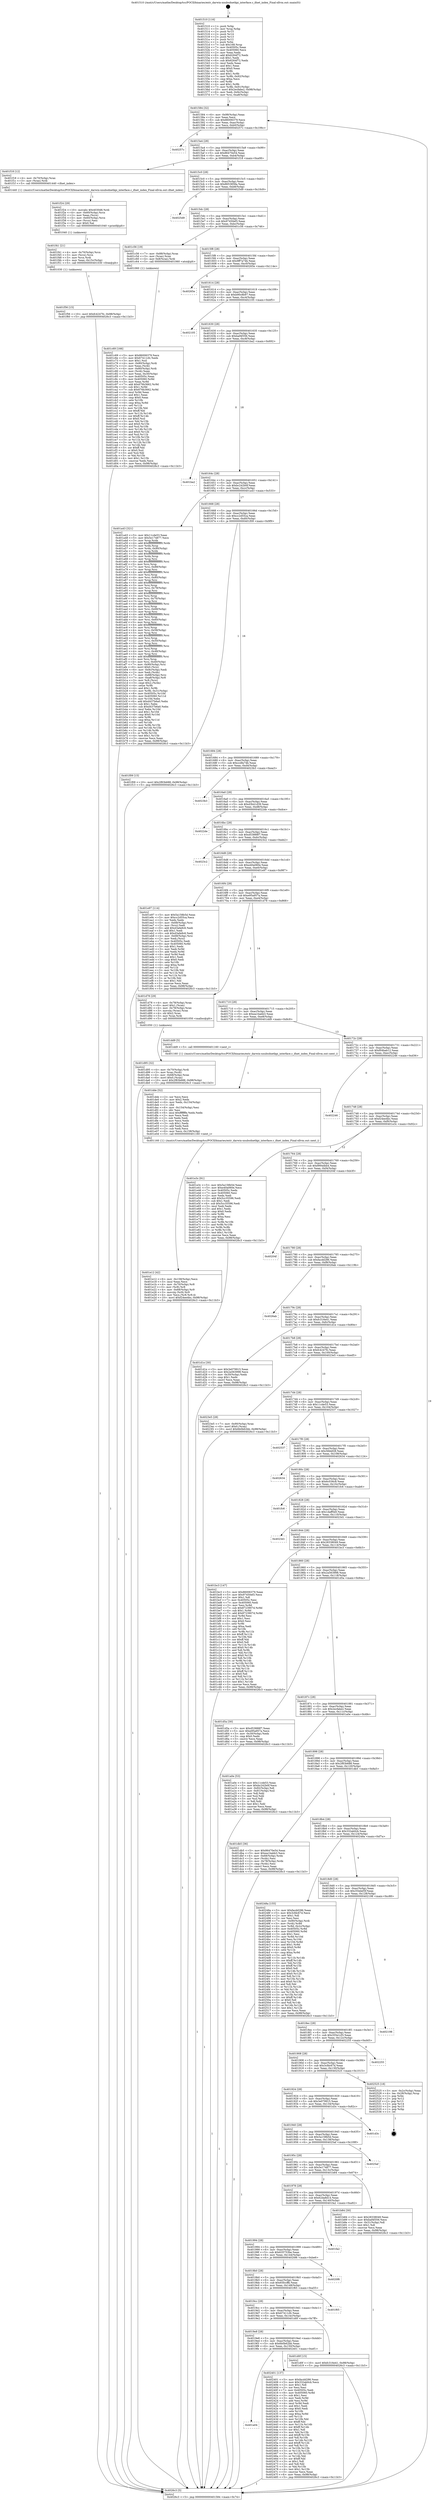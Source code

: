 digraph "0x401510" {
  label = "0x401510 (/mnt/c/Users/mathe/Desktop/tcc/POCII/binaries/extr_darwin-xnubsdnetkpi_interface.c_ifnet_index_Final-ollvm.out::main(0))"
  labelloc = "t"
  node[shape=record]

  Entry [label="",width=0.3,height=0.3,shape=circle,fillcolor=black,style=filled]
  "0x401584" [label="{
     0x401584 [32]\l
     | [instrs]\l
     &nbsp;&nbsp;0x401584 \<+6\>: mov -0x98(%rbp),%eax\l
     &nbsp;&nbsp;0x40158a \<+2\>: mov %eax,%ecx\l
     &nbsp;&nbsp;0x40158c \<+6\>: sub $0x86006379,%ecx\l
     &nbsp;&nbsp;0x401592 \<+6\>: mov %eax,-0xac(%rbp)\l
     &nbsp;&nbsp;0x401598 \<+6\>: mov %ecx,-0xb0(%rbp)\l
     &nbsp;&nbsp;0x40159e \<+6\>: je 000000000040257c \<main+0x106c\>\l
  }"]
  "0x40257c" [label="{
     0x40257c\l
  }", style=dashed]
  "0x4015a4" [label="{
     0x4015a4 [28]\l
     | [instrs]\l
     &nbsp;&nbsp;0x4015a4 \<+5\>: jmp 00000000004015a9 \<main+0x99\>\l
     &nbsp;&nbsp;0x4015a9 \<+6\>: mov -0xac(%rbp),%eax\l
     &nbsp;&nbsp;0x4015af \<+5\>: sub $0x86470e54,%eax\l
     &nbsp;&nbsp;0x4015b4 \<+6\>: mov %eax,-0xb4(%rbp)\l
     &nbsp;&nbsp;0x4015ba \<+6\>: je 0000000000401f18 \<main+0xa08\>\l
  }"]
  Exit [label="",width=0.3,height=0.3,shape=circle,fillcolor=black,style=filled,peripheries=2]
  "0x401f18" [label="{
     0x401f18 [12]\l
     | [instrs]\l
     &nbsp;&nbsp;0x401f18 \<+4\>: mov -0x70(%rbp),%rax\l
     &nbsp;&nbsp;0x401f1c \<+3\>: mov (%rax),%rdi\l
     &nbsp;&nbsp;0x401f1f \<+5\>: call 0000000000401440 \<ifnet_index\>\l
     | [calls]\l
     &nbsp;&nbsp;0x401440 \{1\} (/mnt/c/Users/mathe/Desktop/tcc/POCII/binaries/extr_darwin-xnubsdnetkpi_interface.c_ifnet_index_Final-ollvm.out::ifnet_index)\l
  }"]
  "0x4015c0" [label="{
     0x4015c0 [28]\l
     | [instrs]\l
     &nbsp;&nbsp;0x4015c0 \<+5\>: jmp 00000000004015c5 \<main+0xb5\>\l
     &nbsp;&nbsp;0x4015c5 \<+6\>: mov -0xac(%rbp),%eax\l
     &nbsp;&nbsp;0x4015cb \<+5\>: sub $0x8653858a,%eax\l
     &nbsp;&nbsp;0x4015d0 \<+6\>: mov %eax,-0xb8(%rbp)\l
     &nbsp;&nbsp;0x4015d6 \<+6\>: je 00000000004025d9 \<main+0x10c9\>\l
  }"]
  "0x401a04" [label="{
     0x401a04\l
  }", style=dashed]
  "0x4025d9" [label="{
     0x4025d9\l
  }", style=dashed]
  "0x4015dc" [label="{
     0x4015dc [28]\l
     | [instrs]\l
     &nbsp;&nbsp;0x4015dc \<+5\>: jmp 00000000004015e1 \<main+0xd1\>\l
     &nbsp;&nbsp;0x4015e1 \<+6\>: mov -0xac(%rbp),%eax\l
     &nbsp;&nbsp;0x4015e7 \<+5\>: sub $0x97450ef3,%eax\l
     &nbsp;&nbsp;0x4015ec \<+6\>: mov %eax,-0xbc(%rbp)\l
     &nbsp;&nbsp;0x4015f2 \<+6\>: je 0000000000401c56 \<main+0x746\>\l
  }"]
  "0x402401" [label="{
     0x402401 [137]\l
     | [instrs]\l
     &nbsp;&nbsp;0x402401 \<+5\>: mov $0xfacdd286,%eax\l
     &nbsp;&nbsp;0x402406 \<+5\>: mov $0x332ab0cb,%ecx\l
     &nbsp;&nbsp;0x40240b \<+2\>: mov $0x1,%dl\l
     &nbsp;&nbsp;0x40240d \<+2\>: xor %esi,%esi\l
     &nbsp;&nbsp;0x40240f \<+7\>: mov 0x40505c,%edi\l
     &nbsp;&nbsp;0x402416 \<+8\>: mov 0x405060,%r8d\l
     &nbsp;&nbsp;0x40241e \<+3\>: sub $0x1,%esi\l
     &nbsp;&nbsp;0x402421 \<+3\>: mov %edi,%r9d\l
     &nbsp;&nbsp;0x402424 \<+3\>: add %esi,%r9d\l
     &nbsp;&nbsp;0x402427 \<+4\>: imul %r9d,%edi\l
     &nbsp;&nbsp;0x40242b \<+3\>: and $0x1,%edi\l
     &nbsp;&nbsp;0x40242e \<+3\>: cmp $0x0,%edi\l
     &nbsp;&nbsp;0x402431 \<+4\>: sete %r10b\l
     &nbsp;&nbsp;0x402435 \<+4\>: cmp $0xa,%r8d\l
     &nbsp;&nbsp;0x402439 \<+4\>: setl %r11b\l
     &nbsp;&nbsp;0x40243d \<+3\>: mov %r10b,%bl\l
     &nbsp;&nbsp;0x402440 \<+3\>: xor $0xff,%bl\l
     &nbsp;&nbsp;0x402443 \<+3\>: mov %r11b,%r14b\l
     &nbsp;&nbsp;0x402446 \<+4\>: xor $0xff,%r14b\l
     &nbsp;&nbsp;0x40244a \<+3\>: xor $0x1,%dl\l
     &nbsp;&nbsp;0x40244d \<+3\>: mov %bl,%r15b\l
     &nbsp;&nbsp;0x402450 \<+4\>: and $0xff,%r15b\l
     &nbsp;&nbsp;0x402454 \<+3\>: and %dl,%r10b\l
     &nbsp;&nbsp;0x402457 \<+3\>: mov %r14b,%r12b\l
     &nbsp;&nbsp;0x40245a \<+4\>: and $0xff,%r12b\l
     &nbsp;&nbsp;0x40245e \<+3\>: and %dl,%r11b\l
     &nbsp;&nbsp;0x402461 \<+3\>: or %r10b,%r15b\l
     &nbsp;&nbsp;0x402464 \<+3\>: or %r11b,%r12b\l
     &nbsp;&nbsp;0x402467 \<+3\>: xor %r12b,%r15b\l
     &nbsp;&nbsp;0x40246a \<+3\>: or %r14b,%bl\l
     &nbsp;&nbsp;0x40246d \<+3\>: xor $0xff,%bl\l
     &nbsp;&nbsp;0x402470 \<+3\>: or $0x1,%dl\l
     &nbsp;&nbsp;0x402473 \<+2\>: and %dl,%bl\l
     &nbsp;&nbsp;0x402475 \<+3\>: or %bl,%r15b\l
     &nbsp;&nbsp;0x402478 \<+4\>: test $0x1,%r15b\l
     &nbsp;&nbsp;0x40247c \<+3\>: cmovne %ecx,%eax\l
     &nbsp;&nbsp;0x40247f \<+6\>: mov %eax,-0x98(%rbp)\l
     &nbsp;&nbsp;0x402485 \<+5\>: jmp 00000000004026c3 \<main+0x11b3\>\l
  }"]
  "0x401c56" [label="{
     0x401c56 [19]\l
     | [instrs]\l
     &nbsp;&nbsp;0x401c56 \<+7\>: mov -0x88(%rbp),%rax\l
     &nbsp;&nbsp;0x401c5d \<+3\>: mov (%rax),%rax\l
     &nbsp;&nbsp;0x401c60 \<+4\>: mov 0x8(%rax),%rdi\l
     &nbsp;&nbsp;0x401c64 \<+5\>: call 0000000000401060 \<atoi@plt\>\l
     | [calls]\l
     &nbsp;&nbsp;0x401060 \{1\} (unknown)\l
  }"]
  "0x4015f8" [label="{
     0x4015f8 [28]\l
     | [instrs]\l
     &nbsp;&nbsp;0x4015f8 \<+5\>: jmp 00000000004015fd \<main+0xed\>\l
     &nbsp;&nbsp;0x4015fd \<+6\>: mov -0xac(%rbp),%eax\l
     &nbsp;&nbsp;0x401603 \<+5\>: sub $0x9ff7a74b,%eax\l
     &nbsp;&nbsp;0x401608 \<+6\>: mov %eax,-0xc0(%rbp)\l
     &nbsp;&nbsp;0x40160e \<+6\>: je 000000000040265e \<main+0x114e\>\l
  }"]
  "0x401f56" [label="{
     0x401f56 [15]\l
     | [instrs]\l
     &nbsp;&nbsp;0x401f56 \<+10\>: movl $0xfc4247fc,-0x98(%rbp)\l
     &nbsp;&nbsp;0x401f60 \<+5\>: jmp 00000000004026c3 \<main+0x11b3\>\l
  }"]
  "0x40265e" [label="{
     0x40265e\l
  }", style=dashed]
  "0x401614" [label="{
     0x401614 [28]\l
     | [instrs]\l
     &nbsp;&nbsp;0x401614 \<+5\>: jmp 0000000000401619 \<main+0x109\>\l
     &nbsp;&nbsp;0x401619 \<+6\>: mov -0xac(%rbp),%eax\l
     &nbsp;&nbsp;0x40161f \<+5\>: sub $0xb90c8b97,%eax\l
     &nbsp;&nbsp;0x401624 \<+6\>: mov %eax,-0xc4(%rbp)\l
     &nbsp;&nbsp;0x40162a \<+6\>: je 0000000000402105 \<main+0xbf5\>\l
  }"]
  "0x401f41" [label="{
     0x401f41 [21]\l
     | [instrs]\l
     &nbsp;&nbsp;0x401f41 \<+4\>: mov -0x70(%rbp),%rcx\l
     &nbsp;&nbsp;0x401f45 \<+3\>: mov (%rcx),%rcx\l
     &nbsp;&nbsp;0x401f48 \<+3\>: mov %rcx,%rdi\l
     &nbsp;&nbsp;0x401f4b \<+6\>: mov %eax,-0x15c(%rbp)\l
     &nbsp;&nbsp;0x401f51 \<+5\>: call 0000000000401030 \<free@plt\>\l
     | [calls]\l
     &nbsp;&nbsp;0x401030 \{1\} (unknown)\l
  }"]
  "0x402105" [label="{
     0x402105\l
  }", style=dashed]
  "0x401630" [label="{
     0x401630 [28]\l
     | [instrs]\l
     &nbsp;&nbsp;0x401630 \<+5\>: jmp 0000000000401635 \<main+0x125\>\l
     &nbsp;&nbsp;0x401635 \<+6\>: mov -0xac(%rbp),%eax\l
     &nbsp;&nbsp;0x40163b \<+5\>: sub $0xbaf4f356,%eax\l
     &nbsp;&nbsp;0x401640 \<+6\>: mov %eax,-0xc8(%rbp)\l
     &nbsp;&nbsp;0x401646 \<+6\>: je 0000000000401ba2 \<main+0x692\>\l
  }"]
  "0x401f24" [label="{
     0x401f24 [29]\l
     | [instrs]\l
     &nbsp;&nbsp;0x401f24 \<+10\>: movabs $0x4030d6,%rdi\l
     &nbsp;&nbsp;0x401f2e \<+4\>: mov -0x60(%rbp),%rcx\l
     &nbsp;&nbsp;0x401f32 \<+2\>: mov %eax,(%rcx)\l
     &nbsp;&nbsp;0x401f34 \<+4\>: mov -0x60(%rbp),%rcx\l
     &nbsp;&nbsp;0x401f38 \<+2\>: mov (%rcx),%esi\l
     &nbsp;&nbsp;0x401f3a \<+2\>: mov $0x0,%al\l
     &nbsp;&nbsp;0x401f3c \<+5\>: call 0000000000401040 \<printf@plt\>\l
     | [calls]\l
     &nbsp;&nbsp;0x401040 \{1\} (unknown)\l
  }"]
  "0x401ba2" [label="{
     0x401ba2\l
  }", style=dashed]
  "0x40164c" [label="{
     0x40164c [28]\l
     | [instrs]\l
     &nbsp;&nbsp;0x40164c \<+5\>: jmp 0000000000401651 \<main+0x141\>\l
     &nbsp;&nbsp;0x401651 \<+6\>: mov -0xac(%rbp),%eax\l
     &nbsp;&nbsp;0x401657 \<+5\>: sub $0xbc242b0f,%eax\l
     &nbsp;&nbsp;0x40165c \<+6\>: mov %eax,-0xcc(%rbp)\l
     &nbsp;&nbsp;0x401662 \<+6\>: je 0000000000401a43 \<main+0x533\>\l
  }"]
  "0x401e12" [label="{
     0x401e12 [42]\l
     | [instrs]\l
     &nbsp;&nbsp;0x401e12 \<+6\>: mov -0x158(%rbp),%ecx\l
     &nbsp;&nbsp;0x401e18 \<+3\>: imul %eax,%ecx\l
     &nbsp;&nbsp;0x401e1b \<+4\>: mov -0x70(%rbp),%r8\l
     &nbsp;&nbsp;0x401e1f \<+3\>: mov (%r8),%r8\l
     &nbsp;&nbsp;0x401e22 \<+4\>: mov -0x68(%rbp),%r9\l
     &nbsp;&nbsp;0x401e26 \<+3\>: movslq (%r9),%r9\l
     &nbsp;&nbsp;0x401e29 \<+4\>: mov %ecx,(%r8,%r9,4)\l
     &nbsp;&nbsp;0x401e2d \<+10\>: movl $0xf24ee4bc,-0x98(%rbp)\l
     &nbsp;&nbsp;0x401e37 \<+5\>: jmp 00000000004026c3 \<main+0x11b3\>\l
  }"]
  "0x401a43" [label="{
     0x401a43 [321]\l
     | [instrs]\l
     &nbsp;&nbsp;0x401a43 \<+5\>: mov $0x11cde53,%eax\l
     &nbsp;&nbsp;0x401a48 \<+5\>: mov $0x5e174877,%ecx\l
     &nbsp;&nbsp;0x401a4d \<+3\>: mov %rsp,%rdx\l
     &nbsp;&nbsp;0x401a50 \<+4\>: add $0xfffffffffffffff0,%rdx\l
     &nbsp;&nbsp;0x401a54 \<+3\>: mov %rdx,%rsp\l
     &nbsp;&nbsp;0x401a57 \<+7\>: mov %rdx,-0x90(%rbp)\l
     &nbsp;&nbsp;0x401a5e \<+3\>: mov %rsp,%rdx\l
     &nbsp;&nbsp;0x401a61 \<+4\>: add $0xfffffffffffffff0,%rdx\l
     &nbsp;&nbsp;0x401a65 \<+3\>: mov %rdx,%rsp\l
     &nbsp;&nbsp;0x401a68 \<+3\>: mov %rsp,%rsi\l
     &nbsp;&nbsp;0x401a6b \<+4\>: add $0xfffffffffffffff0,%rsi\l
     &nbsp;&nbsp;0x401a6f \<+3\>: mov %rsi,%rsp\l
     &nbsp;&nbsp;0x401a72 \<+7\>: mov %rsi,-0x88(%rbp)\l
     &nbsp;&nbsp;0x401a79 \<+3\>: mov %rsp,%rsi\l
     &nbsp;&nbsp;0x401a7c \<+4\>: add $0xfffffffffffffff0,%rsi\l
     &nbsp;&nbsp;0x401a80 \<+3\>: mov %rsi,%rsp\l
     &nbsp;&nbsp;0x401a83 \<+4\>: mov %rsi,-0x80(%rbp)\l
     &nbsp;&nbsp;0x401a87 \<+3\>: mov %rsp,%rsi\l
     &nbsp;&nbsp;0x401a8a \<+4\>: add $0xfffffffffffffff0,%rsi\l
     &nbsp;&nbsp;0x401a8e \<+3\>: mov %rsi,%rsp\l
     &nbsp;&nbsp;0x401a91 \<+4\>: mov %rsi,-0x78(%rbp)\l
     &nbsp;&nbsp;0x401a95 \<+3\>: mov %rsp,%rsi\l
     &nbsp;&nbsp;0x401a98 \<+4\>: add $0xfffffffffffffff0,%rsi\l
     &nbsp;&nbsp;0x401a9c \<+3\>: mov %rsi,%rsp\l
     &nbsp;&nbsp;0x401a9f \<+4\>: mov %rsi,-0x70(%rbp)\l
     &nbsp;&nbsp;0x401aa3 \<+3\>: mov %rsp,%rsi\l
     &nbsp;&nbsp;0x401aa6 \<+4\>: add $0xfffffffffffffff0,%rsi\l
     &nbsp;&nbsp;0x401aaa \<+3\>: mov %rsi,%rsp\l
     &nbsp;&nbsp;0x401aad \<+4\>: mov %rsi,-0x68(%rbp)\l
     &nbsp;&nbsp;0x401ab1 \<+3\>: mov %rsp,%rsi\l
     &nbsp;&nbsp;0x401ab4 \<+4\>: add $0xfffffffffffffff0,%rsi\l
     &nbsp;&nbsp;0x401ab8 \<+3\>: mov %rsi,%rsp\l
     &nbsp;&nbsp;0x401abb \<+4\>: mov %rsi,-0x60(%rbp)\l
     &nbsp;&nbsp;0x401abf \<+3\>: mov %rsp,%rsi\l
     &nbsp;&nbsp;0x401ac2 \<+4\>: add $0xfffffffffffffff0,%rsi\l
     &nbsp;&nbsp;0x401ac6 \<+3\>: mov %rsi,%rsp\l
     &nbsp;&nbsp;0x401ac9 \<+4\>: mov %rsi,-0x58(%rbp)\l
     &nbsp;&nbsp;0x401acd \<+3\>: mov %rsp,%rsi\l
     &nbsp;&nbsp;0x401ad0 \<+4\>: add $0xfffffffffffffff0,%rsi\l
     &nbsp;&nbsp;0x401ad4 \<+3\>: mov %rsi,%rsp\l
     &nbsp;&nbsp;0x401ad7 \<+4\>: mov %rsi,-0x50(%rbp)\l
     &nbsp;&nbsp;0x401adb \<+3\>: mov %rsp,%rsi\l
     &nbsp;&nbsp;0x401ade \<+4\>: add $0xfffffffffffffff0,%rsi\l
     &nbsp;&nbsp;0x401ae2 \<+3\>: mov %rsi,%rsp\l
     &nbsp;&nbsp;0x401ae5 \<+4\>: mov %rsi,-0x48(%rbp)\l
     &nbsp;&nbsp;0x401ae9 \<+3\>: mov %rsp,%rsi\l
     &nbsp;&nbsp;0x401aec \<+4\>: add $0xfffffffffffffff0,%rsi\l
     &nbsp;&nbsp;0x401af0 \<+3\>: mov %rsi,%rsp\l
     &nbsp;&nbsp;0x401af3 \<+4\>: mov %rsi,-0x40(%rbp)\l
     &nbsp;&nbsp;0x401af7 \<+7\>: mov -0x90(%rbp),%rsi\l
     &nbsp;&nbsp;0x401afe \<+6\>: movl $0x0,(%rsi)\l
     &nbsp;&nbsp;0x401b04 \<+6\>: mov -0x9c(%rbp),%edi\l
     &nbsp;&nbsp;0x401b0a \<+2\>: mov %edi,(%rdx)\l
     &nbsp;&nbsp;0x401b0c \<+7\>: mov -0x88(%rbp),%rsi\l
     &nbsp;&nbsp;0x401b13 \<+7\>: mov -0xa8(%rbp),%r8\l
     &nbsp;&nbsp;0x401b1a \<+3\>: mov %r8,(%rsi)\l
     &nbsp;&nbsp;0x401b1d \<+3\>: cmpl $0x2,(%rdx)\l
     &nbsp;&nbsp;0x401b20 \<+4\>: setne %r9b\l
     &nbsp;&nbsp;0x401b24 \<+4\>: and $0x1,%r9b\l
     &nbsp;&nbsp;0x401b28 \<+4\>: mov %r9b,-0x31(%rbp)\l
     &nbsp;&nbsp;0x401b2c \<+8\>: mov 0x40505c,%r10d\l
     &nbsp;&nbsp;0x401b34 \<+8\>: mov 0x405060,%r11d\l
     &nbsp;&nbsp;0x401b3c \<+3\>: mov %r10d,%ebx\l
     &nbsp;&nbsp;0x401b3f \<+6\>: add $0xd437b6a0,%ebx\l
     &nbsp;&nbsp;0x401b45 \<+3\>: sub $0x1,%ebx\l
     &nbsp;&nbsp;0x401b48 \<+6\>: sub $0xd437b6a0,%ebx\l
     &nbsp;&nbsp;0x401b4e \<+4\>: imul %ebx,%r10d\l
     &nbsp;&nbsp;0x401b52 \<+4\>: and $0x1,%r10d\l
     &nbsp;&nbsp;0x401b56 \<+4\>: cmp $0x0,%r10d\l
     &nbsp;&nbsp;0x401b5a \<+4\>: sete %r9b\l
     &nbsp;&nbsp;0x401b5e \<+4\>: cmp $0xa,%r11d\l
     &nbsp;&nbsp;0x401b62 \<+4\>: setl %r14b\l
     &nbsp;&nbsp;0x401b66 \<+3\>: mov %r9b,%r15b\l
     &nbsp;&nbsp;0x401b69 \<+3\>: and %r14b,%r15b\l
     &nbsp;&nbsp;0x401b6c \<+3\>: xor %r14b,%r9b\l
     &nbsp;&nbsp;0x401b6f \<+3\>: or %r9b,%r15b\l
     &nbsp;&nbsp;0x401b72 \<+4\>: test $0x1,%r15b\l
     &nbsp;&nbsp;0x401b76 \<+3\>: cmovne %ecx,%eax\l
     &nbsp;&nbsp;0x401b79 \<+6\>: mov %eax,-0x98(%rbp)\l
     &nbsp;&nbsp;0x401b7f \<+5\>: jmp 00000000004026c3 \<main+0x11b3\>\l
  }"]
  "0x401668" [label="{
     0x401668 [28]\l
     | [instrs]\l
     &nbsp;&nbsp;0x401668 \<+5\>: jmp 000000000040166d \<main+0x15d\>\l
     &nbsp;&nbsp;0x40166d \<+6\>: mov -0xac(%rbp),%eax\l
     &nbsp;&nbsp;0x401673 \<+5\>: sub $0xcc2d55ca,%eax\l
     &nbsp;&nbsp;0x401678 \<+6\>: mov %eax,-0xd0(%rbp)\l
     &nbsp;&nbsp;0x40167e \<+6\>: je 0000000000401f09 \<main+0x9f9\>\l
  }"]
  "0x401dde" [label="{
     0x401dde [52]\l
     | [instrs]\l
     &nbsp;&nbsp;0x401dde \<+2\>: xor %ecx,%ecx\l
     &nbsp;&nbsp;0x401de0 \<+5\>: mov $0x2,%edx\l
     &nbsp;&nbsp;0x401de5 \<+6\>: mov %edx,-0x154(%rbp)\l
     &nbsp;&nbsp;0x401deb \<+1\>: cltd\l
     &nbsp;&nbsp;0x401dec \<+6\>: mov -0x154(%rbp),%esi\l
     &nbsp;&nbsp;0x401df2 \<+2\>: idiv %esi\l
     &nbsp;&nbsp;0x401df4 \<+6\>: imul $0xfffffffe,%edx,%edx\l
     &nbsp;&nbsp;0x401dfa \<+2\>: mov %ecx,%edi\l
     &nbsp;&nbsp;0x401dfc \<+2\>: sub %edx,%edi\l
     &nbsp;&nbsp;0x401dfe \<+2\>: mov %ecx,%edx\l
     &nbsp;&nbsp;0x401e00 \<+3\>: sub $0x1,%edx\l
     &nbsp;&nbsp;0x401e03 \<+2\>: add %edx,%edi\l
     &nbsp;&nbsp;0x401e05 \<+2\>: sub %edi,%ecx\l
     &nbsp;&nbsp;0x401e07 \<+6\>: mov %ecx,-0x158(%rbp)\l
     &nbsp;&nbsp;0x401e0d \<+5\>: call 0000000000401160 \<next_i\>\l
     | [calls]\l
     &nbsp;&nbsp;0x401160 \{1\} (/mnt/c/Users/mathe/Desktop/tcc/POCII/binaries/extr_darwin-xnubsdnetkpi_interface.c_ifnet_index_Final-ollvm.out::next_i)\l
  }"]
  "0x401f09" [label="{
     0x401f09 [15]\l
     | [instrs]\l
     &nbsp;&nbsp;0x401f09 \<+10\>: movl $0x2f83b688,-0x98(%rbp)\l
     &nbsp;&nbsp;0x401f13 \<+5\>: jmp 00000000004026c3 \<main+0x11b3\>\l
  }"]
  "0x401684" [label="{
     0x401684 [28]\l
     | [instrs]\l
     &nbsp;&nbsp;0x401684 \<+5\>: jmp 0000000000401689 \<main+0x179\>\l
     &nbsp;&nbsp;0x401689 \<+6\>: mov -0xac(%rbp),%eax\l
     &nbsp;&nbsp;0x40168f \<+5\>: sub $0xccdfa74b,%eax\l
     &nbsp;&nbsp;0x401694 \<+6\>: mov %eax,-0xd4(%rbp)\l
     &nbsp;&nbsp;0x40169a \<+6\>: je 00000000004023b3 \<main+0xea3\>\l
  }"]
  "0x401d95" [label="{
     0x401d95 [32]\l
     | [instrs]\l
     &nbsp;&nbsp;0x401d95 \<+4\>: mov -0x70(%rbp),%rdi\l
     &nbsp;&nbsp;0x401d99 \<+3\>: mov %rax,(%rdi)\l
     &nbsp;&nbsp;0x401d9c \<+4\>: mov -0x68(%rbp),%rax\l
     &nbsp;&nbsp;0x401da0 \<+6\>: movl $0x0,(%rax)\l
     &nbsp;&nbsp;0x401da6 \<+10\>: movl $0x2f83b688,-0x98(%rbp)\l
     &nbsp;&nbsp;0x401db0 \<+5\>: jmp 00000000004026c3 \<main+0x11b3\>\l
  }"]
  "0x4023b3" [label="{
     0x4023b3\l
  }", style=dashed]
  "0x4016a0" [label="{
     0x4016a0 [28]\l
     | [instrs]\l
     &nbsp;&nbsp;0x4016a0 \<+5\>: jmp 00000000004016a5 \<main+0x195\>\l
     &nbsp;&nbsp;0x4016a5 \<+6\>: mov -0xac(%rbp),%eax\l
     &nbsp;&nbsp;0x4016ab \<+5\>: sub $0xd3b41d39,%eax\l
     &nbsp;&nbsp;0x4016b0 \<+6\>: mov %eax,-0xd8(%rbp)\l
     &nbsp;&nbsp;0x4016b6 \<+6\>: je 00000000004022de \<main+0xdce\>\l
  }"]
  "0x4019e8" [label="{
     0x4019e8 [28]\l
     | [instrs]\l
     &nbsp;&nbsp;0x4019e8 \<+5\>: jmp 00000000004019ed \<main+0x4dd\>\l
     &nbsp;&nbsp;0x4019ed \<+6\>: mov -0xac(%rbp),%eax\l
     &nbsp;&nbsp;0x4019f3 \<+5\>: sub $0x6b0b62bb,%eax\l
     &nbsp;&nbsp;0x4019f8 \<+6\>: mov %eax,-0x150(%rbp)\l
     &nbsp;&nbsp;0x4019fe \<+6\>: je 0000000000402401 \<main+0xef1\>\l
  }"]
  "0x4022de" [label="{
     0x4022de\l
  }", style=dashed]
  "0x4016bc" [label="{
     0x4016bc [28]\l
     | [instrs]\l
     &nbsp;&nbsp;0x4016bc \<+5\>: jmp 00000000004016c1 \<main+0x1b1\>\l
     &nbsp;&nbsp;0x4016c1 \<+6\>: mov -0xac(%rbp),%eax\l
     &nbsp;&nbsp;0x4016c7 \<+5\>: sub $0xd53888f7,%eax\l
     &nbsp;&nbsp;0x4016cc \<+6\>: mov %eax,-0xdc(%rbp)\l
     &nbsp;&nbsp;0x4016d2 \<+6\>: je 00000000004023c2 \<main+0xeb2\>\l
  }"]
  "0x401d0f" [label="{
     0x401d0f [15]\l
     | [instrs]\l
     &nbsp;&nbsp;0x401d0f \<+10\>: movl $0xfc316e41,-0x98(%rbp)\l
     &nbsp;&nbsp;0x401d19 \<+5\>: jmp 00000000004026c3 \<main+0x11b3\>\l
  }"]
  "0x4023c2" [label="{
     0x4023c2\l
  }", style=dashed]
  "0x4016d8" [label="{
     0x4016d8 [28]\l
     | [instrs]\l
     &nbsp;&nbsp;0x4016d8 \<+5\>: jmp 00000000004016dd \<main+0x1cd\>\l
     &nbsp;&nbsp;0x4016dd \<+6\>: mov -0xac(%rbp),%eax\l
     &nbsp;&nbsp;0x4016e3 \<+5\>: sub $0xe40a060e,%eax\l
     &nbsp;&nbsp;0x4016e8 \<+6\>: mov %eax,-0xe0(%rbp)\l
     &nbsp;&nbsp;0x4016ee \<+6\>: je 0000000000401e97 \<main+0x987\>\l
  }"]
  "0x4019cc" [label="{
     0x4019cc [28]\l
     | [instrs]\l
     &nbsp;&nbsp;0x4019cc \<+5\>: jmp 00000000004019d1 \<main+0x4c1\>\l
     &nbsp;&nbsp;0x4019d1 \<+6\>: mov -0xac(%rbp),%eax\l
     &nbsp;&nbsp;0x4019d7 \<+5\>: sub $0x67411cfc,%eax\l
     &nbsp;&nbsp;0x4019dc \<+6\>: mov %eax,-0x14c(%rbp)\l
     &nbsp;&nbsp;0x4019e2 \<+6\>: je 0000000000401d0f \<main+0x7ff\>\l
  }"]
  "0x401e97" [label="{
     0x401e97 [114]\l
     | [instrs]\l
     &nbsp;&nbsp;0x401e97 \<+5\>: mov $0x5a158b5d,%eax\l
     &nbsp;&nbsp;0x401e9c \<+5\>: mov $0xcc2d55ca,%ecx\l
     &nbsp;&nbsp;0x401ea1 \<+2\>: xor %edx,%edx\l
     &nbsp;&nbsp;0x401ea3 \<+4\>: mov -0x68(%rbp),%rsi\l
     &nbsp;&nbsp;0x401ea7 \<+2\>: mov (%rsi),%edi\l
     &nbsp;&nbsp;0x401ea9 \<+6\>: add $0xd3afa9c6,%edi\l
     &nbsp;&nbsp;0x401eaf \<+3\>: add $0x1,%edi\l
     &nbsp;&nbsp;0x401eb2 \<+6\>: sub $0xd3afa9c6,%edi\l
     &nbsp;&nbsp;0x401eb8 \<+4\>: mov -0x68(%rbp),%rsi\l
     &nbsp;&nbsp;0x401ebc \<+2\>: mov %edi,(%rsi)\l
     &nbsp;&nbsp;0x401ebe \<+7\>: mov 0x40505c,%edi\l
     &nbsp;&nbsp;0x401ec5 \<+8\>: mov 0x405060,%r8d\l
     &nbsp;&nbsp;0x401ecd \<+3\>: sub $0x1,%edx\l
     &nbsp;&nbsp;0x401ed0 \<+3\>: mov %edi,%r9d\l
     &nbsp;&nbsp;0x401ed3 \<+3\>: add %edx,%r9d\l
     &nbsp;&nbsp;0x401ed6 \<+4\>: imul %r9d,%edi\l
     &nbsp;&nbsp;0x401eda \<+3\>: and $0x1,%edi\l
     &nbsp;&nbsp;0x401edd \<+3\>: cmp $0x0,%edi\l
     &nbsp;&nbsp;0x401ee0 \<+4\>: sete %r10b\l
     &nbsp;&nbsp;0x401ee4 \<+4\>: cmp $0xa,%r8d\l
     &nbsp;&nbsp;0x401ee8 \<+4\>: setl %r11b\l
     &nbsp;&nbsp;0x401eec \<+3\>: mov %r10b,%bl\l
     &nbsp;&nbsp;0x401eef \<+3\>: and %r11b,%bl\l
     &nbsp;&nbsp;0x401ef2 \<+3\>: xor %r11b,%r10b\l
     &nbsp;&nbsp;0x401ef5 \<+3\>: or %r10b,%bl\l
     &nbsp;&nbsp;0x401ef8 \<+3\>: test $0x1,%bl\l
     &nbsp;&nbsp;0x401efb \<+3\>: cmovne %ecx,%eax\l
     &nbsp;&nbsp;0x401efe \<+6\>: mov %eax,-0x98(%rbp)\l
     &nbsp;&nbsp;0x401f04 \<+5\>: jmp 00000000004026c3 \<main+0x11b3\>\l
  }"]
  "0x4016f4" [label="{
     0x4016f4 [28]\l
     | [instrs]\l
     &nbsp;&nbsp;0x4016f4 \<+5\>: jmp 00000000004016f9 \<main+0x1e9\>\l
     &nbsp;&nbsp;0x4016f9 \<+6\>: mov -0xac(%rbp),%eax\l
     &nbsp;&nbsp;0x4016ff \<+5\>: sub $0xe95a957a,%eax\l
     &nbsp;&nbsp;0x401704 \<+6\>: mov %eax,-0xe4(%rbp)\l
     &nbsp;&nbsp;0x40170a \<+6\>: je 0000000000401d78 \<main+0x868\>\l
  }"]
  "0x401f65" [label="{
     0x401f65\l
  }", style=dashed]
  "0x401d78" [label="{
     0x401d78 [29]\l
     | [instrs]\l
     &nbsp;&nbsp;0x401d78 \<+4\>: mov -0x78(%rbp),%rax\l
     &nbsp;&nbsp;0x401d7c \<+6\>: movl $0x1,(%rax)\l
     &nbsp;&nbsp;0x401d82 \<+4\>: mov -0x78(%rbp),%rax\l
     &nbsp;&nbsp;0x401d86 \<+3\>: movslq (%rax),%rax\l
     &nbsp;&nbsp;0x401d89 \<+4\>: shl $0x2,%rax\l
     &nbsp;&nbsp;0x401d8d \<+3\>: mov %rax,%rdi\l
     &nbsp;&nbsp;0x401d90 \<+5\>: call 0000000000401050 \<malloc@plt\>\l
     | [calls]\l
     &nbsp;&nbsp;0x401050 \{1\} (unknown)\l
  }"]
  "0x401710" [label="{
     0x401710 [28]\l
     | [instrs]\l
     &nbsp;&nbsp;0x401710 \<+5\>: jmp 0000000000401715 \<main+0x205\>\l
     &nbsp;&nbsp;0x401715 \<+6\>: mov -0xac(%rbp),%eax\l
     &nbsp;&nbsp;0x40171b \<+5\>: sub $0xea1babb3,%eax\l
     &nbsp;&nbsp;0x401720 \<+6\>: mov %eax,-0xe8(%rbp)\l
     &nbsp;&nbsp;0x401726 \<+6\>: je 0000000000401dd9 \<main+0x8c9\>\l
  }"]
  "0x4019b0" [label="{
     0x4019b0 [28]\l
     | [instrs]\l
     &nbsp;&nbsp;0x4019b0 \<+5\>: jmp 00000000004019b5 \<main+0x4a5\>\l
     &nbsp;&nbsp;0x4019b5 \<+6\>: mov -0xac(%rbp),%eax\l
     &nbsp;&nbsp;0x4019bb \<+5\>: sub $0x65fccffb,%eax\l
     &nbsp;&nbsp;0x4019c0 \<+6\>: mov %eax,-0x148(%rbp)\l
     &nbsp;&nbsp;0x4019c6 \<+6\>: je 0000000000401f65 \<main+0xa55\>\l
  }"]
  "0x401dd9" [label="{
     0x401dd9 [5]\l
     | [instrs]\l
     &nbsp;&nbsp;0x401dd9 \<+5\>: call 0000000000401160 \<next_i\>\l
     | [calls]\l
     &nbsp;&nbsp;0x401160 \{1\} (/mnt/c/Users/mathe/Desktop/tcc/POCII/binaries/extr_darwin-xnubsdnetkpi_interface.c_ifnet_index_Final-ollvm.out::next_i)\l
  }"]
  "0x40172c" [label="{
     0x40172c [28]\l
     | [instrs]\l
     &nbsp;&nbsp;0x40172c \<+5\>: jmp 0000000000401731 \<main+0x221\>\l
     &nbsp;&nbsp;0x401731 \<+6\>: mov -0xac(%rbp),%eax\l
     &nbsp;&nbsp;0x401737 \<+5\>: sub $0xf04bab12,%eax\l
     &nbsp;&nbsp;0x40173c \<+6\>: mov %eax,-0xec(%rbp)\l
     &nbsp;&nbsp;0x401742 \<+6\>: je 0000000000402246 \<main+0xd36\>\l
  }"]
  "0x4020f6" [label="{
     0x4020f6\l
  }", style=dashed]
  "0x402246" [label="{
     0x402246\l
  }", style=dashed]
  "0x401748" [label="{
     0x401748 [28]\l
     | [instrs]\l
     &nbsp;&nbsp;0x401748 \<+5\>: jmp 000000000040174d \<main+0x23d\>\l
     &nbsp;&nbsp;0x40174d \<+6\>: mov -0xac(%rbp),%eax\l
     &nbsp;&nbsp;0x401753 \<+5\>: sub $0xf24ee4bc,%eax\l
     &nbsp;&nbsp;0x401758 \<+6\>: mov %eax,-0xf0(%rbp)\l
     &nbsp;&nbsp;0x40175e \<+6\>: je 0000000000401e3c \<main+0x92c\>\l
  }"]
  "0x401994" [label="{
     0x401994 [28]\l
     | [instrs]\l
     &nbsp;&nbsp;0x401994 \<+5\>: jmp 0000000000401999 \<main+0x489\>\l
     &nbsp;&nbsp;0x401999 \<+6\>: mov -0xac(%rbp),%eax\l
     &nbsp;&nbsp;0x40199f \<+5\>: sub $0x635753be,%eax\l
     &nbsp;&nbsp;0x4019a4 \<+6\>: mov %eax,-0x144(%rbp)\l
     &nbsp;&nbsp;0x4019aa \<+6\>: je 00000000004020f6 \<main+0xbe6\>\l
  }"]
  "0x401e3c" [label="{
     0x401e3c [91]\l
     | [instrs]\l
     &nbsp;&nbsp;0x401e3c \<+5\>: mov $0x5a158b5d,%eax\l
     &nbsp;&nbsp;0x401e41 \<+5\>: mov $0xe40a060e,%ecx\l
     &nbsp;&nbsp;0x401e46 \<+7\>: mov 0x40505c,%edx\l
     &nbsp;&nbsp;0x401e4d \<+7\>: mov 0x405060,%esi\l
     &nbsp;&nbsp;0x401e54 \<+2\>: mov %edx,%edi\l
     &nbsp;&nbsp;0x401e56 \<+6\>: add $0x5cc35596,%edi\l
     &nbsp;&nbsp;0x401e5c \<+3\>: sub $0x1,%edi\l
     &nbsp;&nbsp;0x401e5f \<+6\>: sub $0x5cc35596,%edi\l
     &nbsp;&nbsp;0x401e65 \<+3\>: imul %edi,%edx\l
     &nbsp;&nbsp;0x401e68 \<+3\>: and $0x1,%edx\l
     &nbsp;&nbsp;0x401e6b \<+3\>: cmp $0x0,%edx\l
     &nbsp;&nbsp;0x401e6e \<+4\>: sete %r8b\l
     &nbsp;&nbsp;0x401e72 \<+3\>: cmp $0xa,%esi\l
     &nbsp;&nbsp;0x401e75 \<+4\>: setl %r9b\l
     &nbsp;&nbsp;0x401e79 \<+3\>: mov %r8b,%r10b\l
     &nbsp;&nbsp;0x401e7c \<+3\>: and %r9b,%r10b\l
     &nbsp;&nbsp;0x401e7f \<+3\>: xor %r9b,%r8b\l
     &nbsp;&nbsp;0x401e82 \<+3\>: or %r8b,%r10b\l
     &nbsp;&nbsp;0x401e85 \<+4\>: test $0x1,%r10b\l
     &nbsp;&nbsp;0x401e89 \<+3\>: cmovne %ecx,%eax\l
     &nbsp;&nbsp;0x401e8c \<+6\>: mov %eax,-0x98(%rbp)\l
     &nbsp;&nbsp;0x401e92 \<+5\>: jmp 00000000004026c3 \<main+0x11b3\>\l
  }"]
  "0x401764" [label="{
     0x401764 [28]\l
     | [instrs]\l
     &nbsp;&nbsp;0x401764 \<+5\>: jmp 0000000000401769 \<main+0x259\>\l
     &nbsp;&nbsp;0x401769 \<+6\>: mov -0xac(%rbp),%eax\l
     &nbsp;&nbsp;0x40176f \<+5\>: sub $0xf994dbb4,%eax\l
     &nbsp;&nbsp;0x401774 \<+6\>: mov %eax,-0xf4(%rbp)\l
     &nbsp;&nbsp;0x40177a \<+6\>: je 000000000040204f \<main+0xb3f\>\l
  }"]
  "0x401fa2" [label="{
     0x401fa2\l
  }", style=dashed]
  "0x40204f" [label="{
     0x40204f\l
  }", style=dashed]
  "0x401780" [label="{
     0x401780 [28]\l
     | [instrs]\l
     &nbsp;&nbsp;0x401780 \<+5\>: jmp 0000000000401785 \<main+0x275\>\l
     &nbsp;&nbsp;0x401785 \<+6\>: mov -0xac(%rbp),%eax\l
     &nbsp;&nbsp;0x40178b \<+5\>: sub $0xfacdd286,%eax\l
     &nbsp;&nbsp;0x401790 \<+6\>: mov %eax,-0xf8(%rbp)\l
     &nbsp;&nbsp;0x401796 \<+6\>: je 00000000004026ab \<main+0x119b\>\l
  }"]
  "0x401c69" [label="{
     0x401c69 [166]\l
     | [instrs]\l
     &nbsp;&nbsp;0x401c69 \<+5\>: mov $0x86006379,%ecx\l
     &nbsp;&nbsp;0x401c6e \<+5\>: mov $0x67411cfc,%edx\l
     &nbsp;&nbsp;0x401c73 \<+3\>: mov $0x1,%sil\l
     &nbsp;&nbsp;0x401c76 \<+4\>: mov -0x80(%rbp),%rdi\l
     &nbsp;&nbsp;0x401c7a \<+2\>: mov %eax,(%rdi)\l
     &nbsp;&nbsp;0x401c7c \<+4\>: mov -0x80(%rbp),%rdi\l
     &nbsp;&nbsp;0x401c80 \<+2\>: mov (%rdi),%eax\l
     &nbsp;&nbsp;0x401c82 \<+3\>: mov %eax,-0x30(%rbp)\l
     &nbsp;&nbsp;0x401c85 \<+7\>: mov 0x40505c,%eax\l
     &nbsp;&nbsp;0x401c8c \<+8\>: mov 0x405060,%r8d\l
     &nbsp;&nbsp;0x401c94 \<+3\>: mov %eax,%r9d\l
     &nbsp;&nbsp;0x401c97 \<+7\>: add $0x676b3662,%r9d\l
     &nbsp;&nbsp;0x401c9e \<+4\>: sub $0x1,%r9d\l
     &nbsp;&nbsp;0x401ca2 \<+7\>: sub $0x676b3662,%r9d\l
     &nbsp;&nbsp;0x401ca9 \<+4\>: imul %r9d,%eax\l
     &nbsp;&nbsp;0x401cad \<+3\>: and $0x1,%eax\l
     &nbsp;&nbsp;0x401cb0 \<+3\>: cmp $0x0,%eax\l
     &nbsp;&nbsp;0x401cb3 \<+4\>: sete %r10b\l
     &nbsp;&nbsp;0x401cb7 \<+4\>: cmp $0xa,%r8d\l
     &nbsp;&nbsp;0x401cbb \<+4\>: setl %r11b\l
     &nbsp;&nbsp;0x401cbf \<+3\>: mov %r10b,%bl\l
     &nbsp;&nbsp;0x401cc2 \<+3\>: xor $0xff,%bl\l
     &nbsp;&nbsp;0x401cc5 \<+3\>: mov %r11b,%r14b\l
     &nbsp;&nbsp;0x401cc8 \<+4\>: xor $0xff,%r14b\l
     &nbsp;&nbsp;0x401ccc \<+4\>: xor $0x0,%sil\l
     &nbsp;&nbsp;0x401cd0 \<+3\>: mov %bl,%r15b\l
     &nbsp;&nbsp;0x401cd3 \<+4\>: and $0x0,%r15b\l
     &nbsp;&nbsp;0x401cd7 \<+3\>: and %sil,%r10b\l
     &nbsp;&nbsp;0x401cda \<+3\>: mov %r14b,%r12b\l
     &nbsp;&nbsp;0x401cdd \<+4\>: and $0x0,%r12b\l
     &nbsp;&nbsp;0x401ce1 \<+3\>: and %sil,%r11b\l
     &nbsp;&nbsp;0x401ce4 \<+3\>: or %r10b,%r15b\l
     &nbsp;&nbsp;0x401ce7 \<+3\>: or %r11b,%r12b\l
     &nbsp;&nbsp;0x401cea \<+3\>: xor %r12b,%r15b\l
     &nbsp;&nbsp;0x401ced \<+3\>: or %r14b,%bl\l
     &nbsp;&nbsp;0x401cf0 \<+3\>: xor $0xff,%bl\l
     &nbsp;&nbsp;0x401cf3 \<+4\>: or $0x0,%sil\l
     &nbsp;&nbsp;0x401cf7 \<+3\>: and %sil,%bl\l
     &nbsp;&nbsp;0x401cfa \<+3\>: or %bl,%r15b\l
     &nbsp;&nbsp;0x401cfd \<+4\>: test $0x1,%r15b\l
     &nbsp;&nbsp;0x401d01 \<+3\>: cmovne %edx,%ecx\l
     &nbsp;&nbsp;0x401d04 \<+6\>: mov %ecx,-0x98(%rbp)\l
     &nbsp;&nbsp;0x401d0a \<+5\>: jmp 00000000004026c3 \<main+0x11b3\>\l
  }"]
  "0x4026ab" [label="{
     0x4026ab\l
  }", style=dashed]
  "0x40179c" [label="{
     0x40179c [28]\l
     | [instrs]\l
     &nbsp;&nbsp;0x40179c \<+5\>: jmp 00000000004017a1 \<main+0x291\>\l
     &nbsp;&nbsp;0x4017a1 \<+6\>: mov -0xac(%rbp),%eax\l
     &nbsp;&nbsp;0x4017a7 \<+5\>: sub $0xfc316e41,%eax\l
     &nbsp;&nbsp;0x4017ac \<+6\>: mov %eax,-0xfc(%rbp)\l
     &nbsp;&nbsp;0x4017b2 \<+6\>: je 0000000000401d1e \<main+0x80e\>\l
  }"]
  "0x401978" [label="{
     0x401978 [28]\l
     | [instrs]\l
     &nbsp;&nbsp;0x401978 \<+5\>: jmp 000000000040197d \<main+0x46d\>\l
     &nbsp;&nbsp;0x40197d \<+6\>: mov -0xac(%rbp),%eax\l
     &nbsp;&nbsp;0x401983 \<+5\>: sub $0x62da8d14,%eax\l
     &nbsp;&nbsp;0x401988 \<+6\>: mov %eax,-0x140(%rbp)\l
     &nbsp;&nbsp;0x40198e \<+6\>: je 0000000000401fa2 \<main+0xa92\>\l
  }"]
  "0x401d1e" [label="{
     0x401d1e [30]\l
     | [instrs]\l
     &nbsp;&nbsp;0x401d1e \<+5\>: mov $0x3e079915,%eax\l
     &nbsp;&nbsp;0x401d23 \<+5\>: mov $0x2a563998,%ecx\l
     &nbsp;&nbsp;0x401d28 \<+3\>: mov -0x30(%rbp),%edx\l
     &nbsp;&nbsp;0x401d2b \<+3\>: cmp $0x1,%edx\l
     &nbsp;&nbsp;0x401d2e \<+3\>: cmovl %ecx,%eax\l
     &nbsp;&nbsp;0x401d31 \<+6\>: mov %eax,-0x98(%rbp)\l
     &nbsp;&nbsp;0x401d37 \<+5\>: jmp 00000000004026c3 \<main+0x11b3\>\l
  }"]
  "0x4017b8" [label="{
     0x4017b8 [28]\l
     | [instrs]\l
     &nbsp;&nbsp;0x4017b8 \<+5\>: jmp 00000000004017bd \<main+0x2ad\>\l
     &nbsp;&nbsp;0x4017bd \<+6\>: mov -0xac(%rbp),%eax\l
     &nbsp;&nbsp;0x4017c3 \<+5\>: sub $0xfc4247fc,%eax\l
     &nbsp;&nbsp;0x4017c8 \<+6\>: mov %eax,-0x100(%rbp)\l
     &nbsp;&nbsp;0x4017ce \<+6\>: je 00000000004023e5 \<main+0xed5\>\l
  }"]
  "0x401b84" [label="{
     0x401b84 [30]\l
     | [instrs]\l
     &nbsp;&nbsp;0x401b84 \<+5\>: mov $0x28338049,%eax\l
     &nbsp;&nbsp;0x401b89 \<+5\>: mov $0xbaf4f356,%ecx\l
     &nbsp;&nbsp;0x401b8e \<+3\>: mov -0x31(%rbp),%dl\l
     &nbsp;&nbsp;0x401b91 \<+3\>: test $0x1,%dl\l
     &nbsp;&nbsp;0x401b94 \<+3\>: cmovne %ecx,%eax\l
     &nbsp;&nbsp;0x401b97 \<+6\>: mov %eax,-0x98(%rbp)\l
     &nbsp;&nbsp;0x401b9d \<+5\>: jmp 00000000004026c3 \<main+0x11b3\>\l
  }"]
  "0x4023e5" [label="{
     0x4023e5 [28]\l
     | [instrs]\l
     &nbsp;&nbsp;0x4023e5 \<+7\>: mov -0x90(%rbp),%rax\l
     &nbsp;&nbsp;0x4023ec \<+6\>: movl $0x0,(%rax)\l
     &nbsp;&nbsp;0x4023f2 \<+10\>: movl $0x6b0b62bb,-0x98(%rbp)\l
     &nbsp;&nbsp;0x4023fc \<+5\>: jmp 00000000004026c3 \<main+0x11b3\>\l
  }"]
  "0x4017d4" [label="{
     0x4017d4 [28]\l
     | [instrs]\l
     &nbsp;&nbsp;0x4017d4 \<+5\>: jmp 00000000004017d9 \<main+0x2c9\>\l
     &nbsp;&nbsp;0x4017d9 \<+6\>: mov -0xac(%rbp),%eax\l
     &nbsp;&nbsp;0x4017df \<+5\>: sub $0x11cde53,%eax\l
     &nbsp;&nbsp;0x4017e4 \<+6\>: mov %eax,-0x104(%rbp)\l
     &nbsp;&nbsp;0x4017ea \<+6\>: je 0000000000402537 \<main+0x1027\>\l
  }"]
  "0x40195c" [label="{
     0x40195c [28]\l
     | [instrs]\l
     &nbsp;&nbsp;0x40195c \<+5\>: jmp 0000000000401961 \<main+0x451\>\l
     &nbsp;&nbsp;0x401961 \<+6\>: mov -0xac(%rbp),%eax\l
     &nbsp;&nbsp;0x401967 \<+5\>: sub $0x5e174877,%eax\l
     &nbsp;&nbsp;0x40196c \<+6\>: mov %eax,-0x13c(%rbp)\l
     &nbsp;&nbsp;0x401972 \<+6\>: je 0000000000401b84 \<main+0x674\>\l
  }"]
  "0x402537" [label="{
     0x402537\l
  }", style=dashed]
  "0x4017f0" [label="{
     0x4017f0 [28]\l
     | [instrs]\l
     &nbsp;&nbsp;0x4017f0 \<+5\>: jmp 00000000004017f5 \<main+0x2e5\>\l
     &nbsp;&nbsp;0x4017f5 \<+6\>: mov -0xac(%rbp),%eax\l
     &nbsp;&nbsp;0x4017fb \<+5\>: sub $0x56bbf28,%eax\l
     &nbsp;&nbsp;0x401800 \<+6\>: mov %eax,-0x108(%rbp)\l
     &nbsp;&nbsp;0x401806 \<+6\>: je 0000000000402634 \<main+0x1124\>\l
  }"]
  "0x4025af" [label="{
     0x4025af\l
  }", style=dashed]
  "0x402634" [label="{
     0x402634\l
  }", style=dashed]
  "0x40180c" [label="{
     0x40180c [28]\l
     | [instrs]\l
     &nbsp;&nbsp;0x40180c \<+5\>: jmp 0000000000401811 \<main+0x301\>\l
     &nbsp;&nbsp;0x401811 \<+6\>: mov -0xac(%rbp),%eax\l
     &nbsp;&nbsp;0x401817 \<+5\>: sub $0x6c036c8,%eax\l
     &nbsp;&nbsp;0x40181c \<+6\>: mov %eax,-0x10c(%rbp)\l
     &nbsp;&nbsp;0x401822 \<+6\>: je 0000000000401fc6 \<main+0xab6\>\l
  }"]
  "0x401940" [label="{
     0x401940 [28]\l
     | [instrs]\l
     &nbsp;&nbsp;0x401940 \<+5\>: jmp 0000000000401945 \<main+0x435\>\l
     &nbsp;&nbsp;0x401945 \<+6\>: mov -0xac(%rbp),%eax\l
     &nbsp;&nbsp;0x40194b \<+5\>: sub $0x5a158b5d,%eax\l
     &nbsp;&nbsp;0x401950 \<+6\>: mov %eax,-0x138(%rbp)\l
     &nbsp;&nbsp;0x401956 \<+6\>: je 00000000004025af \<main+0x109f\>\l
  }"]
  "0x401fc6" [label="{
     0x401fc6\l
  }", style=dashed]
  "0x401828" [label="{
     0x401828 [28]\l
     | [instrs]\l
     &nbsp;&nbsp;0x401828 \<+5\>: jmp 000000000040182d \<main+0x31d\>\l
     &nbsp;&nbsp;0x40182d \<+6\>: mov -0xac(%rbp),%eax\l
     &nbsp;&nbsp;0x401833 \<+5\>: sub $0x1daff5e0,%eax\l
     &nbsp;&nbsp;0x401838 \<+6\>: mov %eax,-0x110(%rbp)\l
     &nbsp;&nbsp;0x40183e \<+6\>: je 00000000004023d1 \<main+0xec1\>\l
  }"]
  "0x401d3c" [label="{
     0x401d3c\l
  }", style=dashed]
  "0x4023d1" [label="{
     0x4023d1\l
  }", style=dashed]
  "0x401844" [label="{
     0x401844 [28]\l
     | [instrs]\l
     &nbsp;&nbsp;0x401844 \<+5\>: jmp 0000000000401849 \<main+0x339\>\l
     &nbsp;&nbsp;0x401849 \<+6\>: mov -0xac(%rbp),%eax\l
     &nbsp;&nbsp;0x40184f \<+5\>: sub $0x28338049,%eax\l
     &nbsp;&nbsp;0x401854 \<+6\>: mov %eax,-0x114(%rbp)\l
     &nbsp;&nbsp;0x40185a \<+6\>: je 0000000000401bc3 \<main+0x6b3\>\l
  }"]
  "0x401924" [label="{
     0x401924 [28]\l
     | [instrs]\l
     &nbsp;&nbsp;0x401924 \<+5\>: jmp 0000000000401929 \<main+0x419\>\l
     &nbsp;&nbsp;0x401929 \<+6\>: mov -0xac(%rbp),%eax\l
     &nbsp;&nbsp;0x40192f \<+5\>: sub $0x3e079915,%eax\l
     &nbsp;&nbsp;0x401934 \<+6\>: mov %eax,-0x134(%rbp)\l
     &nbsp;&nbsp;0x40193a \<+6\>: je 0000000000401d3c \<main+0x82c\>\l
  }"]
  "0x401bc3" [label="{
     0x401bc3 [147]\l
     | [instrs]\l
     &nbsp;&nbsp;0x401bc3 \<+5\>: mov $0x86006379,%eax\l
     &nbsp;&nbsp;0x401bc8 \<+5\>: mov $0x97450ef3,%ecx\l
     &nbsp;&nbsp;0x401bcd \<+2\>: mov $0x1,%dl\l
     &nbsp;&nbsp;0x401bcf \<+7\>: mov 0x40505c,%esi\l
     &nbsp;&nbsp;0x401bd6 \<+7\>: mov 0x405060,%edi\l
     &nbsp;&nbsp;0x401bdd \<+3\>: mov %esi,%r8d\l
     &nbsp;&nbsp;0x401be0 \<+7\>: sub $0x8723907d,%r8d\l
     &nbsp;&nbsp;0x401be7 \<+4\>: sub $0x1,%r8d\l
     &nbsp;&nbsp;0x401beb \<+7\>: add $0x8723907d,%r8d\l
     &nbsp;&nbsp;0x401bf2 \<+4\>: imul %r8d,%esi\l
     &nbsp;&nbsp;0x401bf6 \<+3\>: and $0x1,%esi\l
     &nbsp;&nbsp;0x401bf9 \<+3\>: cmp $0x0,%esi\l
     &nbsp;&nbsp;0x401bfc \<+4\>: sete %r9b\l
     &nbsp;&nbsp;0x401c00 \<+3\>: cmp $0xa,%edi\l
     &nbsp;&nbsp;0x401c03 \<+4\>: setl %r10b\l
     &nbsp;&nbsp;0x401c07 \<+3\>: mov %r9b,%r11b\l
     &nbsp;&nbsp;0x401c0a \<+4\>: xor $0xff,%r11b\l
     &nbsp;&nbsp;0x401c0e \<+3\>: mov %r10b,%bl\l
     &nbsp;&nbsp;0x401c11 \<+3\>: xor $0xff,%bl\l
     &nbsp;&nbsp;0x401c14 \<+3\>: xor $0x0,%dl\l
     &nbsp;&nbsp;0x401c17 \<+3\>: mov %r11b,%r14b\l
     &nbsp;&nbsp;0x401c1a \<+4\>: and $0x0,%r14b\l
     &nbsp;&nbsp;0x401c1e \<+3\>: and %dl,%r9b\l
     &nbsp;&nbsp;0x401c21 \<+3\>: mov %bl,%r15b\l
     &nbsp;&nbsp;0x401c24 \<+4\>: and $0x0,%r15b\l
     &nbsp;&nbsp;0x401c28 \<+3\>: and %dl,%r10b\l
     &nbsp;&nbsp;0x401c2b \<+3\>: or %r9b,%r14b\l
     &nbsp;&nbsp;0x401c2e \<+3\>: or %r10b,%r15b\l
     &nbsp;&nbsp;0x401c31 \<+3\>: xor %r15b,%r14b\l
     &nbsp;&nbsp;0x401c34 \<+3\>: or %bl,%r11b\l
     &nbsp;&nbsp;0x401c37 \<+4\>: xor $0xff,%r11b\l
     &nbsp;&nbsp;0x401c3b \<+3\>: or $0x0,%dl\l
     &nbsp;&nbsp;0x401c3e \<+3\>: and %dl,%r11b\l
     &nbsp;&nbsp;0x401c41 \<+3\>: or %r11b,%r14b\l
     &nbsp;&nbsp;0x401c44 \<+4\>: test $0x1,%r14b\l
     &nbsp;&nbsp;0x401c48 \<+3\>: cmovne %ecx,%eax\l
     &nbsp;&nbsp;0x401c4b \<+6\>: mov %eax,-0x98(%rbp)\l
     &nbsp;&nbsp;0x401c51 \<+5\>: jmp 00000000004026c3 \<main+0x11b3\>\l
  }"]
  "0x401860" [label="{
     0x401860 [28]\l
     | [instrs]\l
     &nbsp;&nbsp;0x401860 \<+5\>: jmp 0000000000401865 \<main+0x355\>\l
     &nbsp;&nbsp;0x401865 \<+6\>: mov -0xac(%rbp),%eax\l
     &nbsp;&nbsp;0x40186b \<+5\>: sub $0x2a563998,%eax\l
     &nbsp;&nbsp;0x401870 \<+6\>: mov %eax,-0x118(%rbp)\l
     &nbsp;&nbsp;0x401876 \<+6\>: je 0000000000401d5a \<main+0x84a\>\l
  }"]
  "0x402525" [label="{
     0x402525 [18]\l
     | [instrs]\l
     &nbsp;&nbsp;0x402525 \<+3\>: mov -0x2c(%rbp),%eax\l
     &nbsp;&nbsp;0x402528 \<+4\>: lea -0x28(%rbp),%rsp\l
     &nbsp;&nbsp;0x40252c \<+1\>: pop %rbx\l
     &nbsp;&nbsp;0x40252d \<+2\>: pop %r12\l
     &nbsp;&nbsp;0x40252f \<+2\>: pop %r13\l
     &nbsp;&nbsp;0x402531 \<+2\>: pop %r14\l
     &nbsp;&nbsp;0x402533 \<+2\>: pop %r15\l
     &nbsp;&nbsp;0x402535 \<+1\>: pop %rbp\l
     &nbsp;&nbsp;0x402536 \<+1\>: ret\l
  }"]
  "0x401d5a" [label="{
     0x401d5a [30]\l
     | [instrs]\l
     &nbsp;&nbsp;0x401d5a \<+5\>: mov $0xd53888f7,%eax\l
     &nbsp;&nbsp;0x401d5f \<+5\>: mov $0xe95a957a,%ecx\l
     &nbsp;&nbsp;0x401d64 \<+3\>: mov -0x30(%rbp),%edx\l
     &nbsp;&nbsp;0x401d67 \<+3\>: cmp $0x0,%edx\l
     &nbsp;&nbsp;0x401d6a \<+3\>: cmove %ecx,%eax\l
     &nbsp;&nbsp;0x401d6d \<+6\>: mov %eax,-0x98(%rbp)\l
     &nbsp;&nbsp;0x401d73 \<+5\>: jmp 00000000004026c3 \<main+0x11b3\>\l
  }"]
  "0x40187c" [label="{
     0x40187c [28]\l
     | [instrs]\l
     &nbsp;&nbsp;0x40187c \<+5\>: jmp 0000000000401881 \<main+0x371\>\l
     &nbsp;&nbsp;0x401881 \<+6\>: mov -0xac(%rbp),%eax\l
     &nbsp;&nbsp;0x401887 \<+5\>: sub $0x2ecfabe2,%eax\l
     &nbsp;&nbsp;0x40188c \<+6\>: mov %eax,-0x11c(%rbp)\l
     &nbsp;&nbsp;0x401892 \<+6\>: je 0000000000401a0e \<main+0x4fe\>\l
  }"]
  "0x401908" [label="{
     0x401908 [28]\l
     | [instrs]\l
     &nbsp;&nbsp;0x401908 \<+5\>: jmp 000000000040190d \<main+0x3fd\>\l
     &nbsp;&nbsp;0x40190d \<+6\>: mov -0xac(%rbp),%eax\l
     &nbsp;&nbsp;0x401913 \<+5\>: sub $0x3cfdc67d,%eax\l
     &nbsp;&nbsp;0x401918 \<+6\>: mov %eax,-0x130(%rbp)\l
     &nbsp;&nbsp;0x40191e \<+6\>: je 0000000000402525 \<main+0x1015\>\l
  }"]
  "0x401a0e" [label="{
     0x401a0e [53]\l
     | [instrs]\l
     &nbsp;&nbsp;0x401a0e \<+5\>: mov $0x11cde53,%eax\l
     &nbsp;&nbsp;0x401a13 \<+5\>: mov $0xbc242b0f,%ecx\l
     &nbsp;&nbsp;0x401a18 \<+6\>: mov -0x92(%rbp),%dl\l
     &nbsp;&nbsp;0x401a1e \<+7\>: mov -0x91(%rbp),%sil\l
     &nbsp;&nbsp;0x401a25 \<+3\>: mov %dl,%dil\l
     &nbsp;&nbsp;0x401a28 \<+3\>: and %sil,%dil\l
     &nbsp;&nbsp;0x401a2b \<+3\>: xor %sil,%dl\l
     &nbsp;&nbsp;0x401a2e \<+3\>: or %dl,%dil\l
     &nbsp;&nbsp;0x401a31 \<+4\>: test $0x1,%dil\l
     &nbsp;&nbsp;0x401a35 \<+3\>: cmovne %ecx,%eax\l
     &nbsp;&nbsp;0x401a38 \<+6\>: mov %eax,-0x98(%rbp)\l
     &nbsp;&nbsp;0x401a3e \<+5\>: jmp 00000000004026c3 \<main+0x11b3\>\l
  }"]
  "0x401898" [label="{
     0x401898 [28]\l
     | [instrs]\l
     &nbsp;&nbsp;0x401898 \<+5\>: jmp 000000000040189d \<main+0x38d\>\l
     &nbsp;&nbsp;0x40189d \<+6\>: mov -0xac(%rbp),%eax\l
     &nbsp;&nbsp;0x4018a3 \<+5\>: sub $0x2f83b688,%eax\l
     &nbsp;&nbsp;0x4018a8 \<+6\>: mov %eax,-0x120(%rbp)\l
     &nbsp;&nbsp;0x4018ae \<+6\>: je 0000000000401db5 \<main+0x8a5\>\l
  }"]
  "0x4026c3" [label="{
     0x4026c3 [5]\l
     | [instrs]\l
     &nbsp;&nbsp;0x4026c3 \<+5\>: jmp 0000000000401584 \<main+0x74\>\l
  }"]
  "0x401510" [label="{
     0x401510 [116]\l
     | [instrs]\l
     &nbsp;&nbsp;0x401510 \<+1\>: push %rbp\l
     &nbsp;&nbsp;0x401511 \<+3\>: mov %rsp,%rbp\l
     &nbsp;&nbsp;0x401514 \<+2\>: push %r15\l
     &nbsp;&nbsp;0x401516 \<+2\>: push %r14\l
     &nbsp;&nbsp;0x401518 \<+2\>: push %r13\l
     &nbsp;&nbsp;0x40151a \<+2\>: push %r12\l
     &nbsp;&nbsp;0x40151c \<+1\>: push %rbx\l
     &nbsp;&nbsp;0x40151d \<+7\>: sub $0x168,%rsp\l
     &nbsp;&nbsp;0x401524 \<+7\>: mov 0x40505c,%eax\l
     &nbsp;&nbsp;0x40152b \<+7\>: mov 0x405060,%ecx\l
     &nbsp;&nbsp;0x401532 \<+2\>: mov %eax,%edx\l
     &nbsp;&nbsp;0x401534 \<+6\>: add $0x6264f72,%edx\l
     &nbsp;&nbsp;0x40153a \<+3\>: sub $0x1,%edx\l
     &nbsp;&nbsp;0x40153d \<+6\>: sub $0x6264f72,%edx\l
     &nbsp;&nbsp;0x401543 \<+3\>: imul %edx,%eax\l
     &nbsp;&nbsp;0x401546 \<+3\>: and $0x1,%eax\l
     &nbsp;&nbsp;0x401549 \<+3\>: cmp $0x0,%eax\l
     &nbsp;&nbsp;0x40154c \<+4\>: sete %r8b\l
     &nbsp;&nbsp;0x401550 \<+4\>: and $0x1,%r8b\l
     &nbsp;&nbsp;0x401554 \<+7\>: mov %r8b,-0x92(%rbp)\l
     &nbsp;&nbsp;0x40155b \<+3\>: cmp $0xa,%ecx\l
     &nbsp;&nbsp;0x40155e \<+4\>: setl %r8b\l
     &nbsp;&nbsp;0x401562 \<+4\>: and $0x1,%r8b\l
     &nbsp;&nbsp;0x401566 \<+7\>: mov %r8b,-0x91(%rbp)\l
     &nbsp;&nbsp;0x40156d \<+10\>: movl $0x2ecfabe2,-0x98(%rbp)\l
     &nbsp;&nbsp;0x401577 \<+6\>: mov %edi,-0x9c(%rbp)\l
     &nbsp;&nbsp;0x40157d \<+7\>: mov %rsi,-0xa8(%rbp)\l
  }"]
  "0x402255" [label="{
     0x402255\l
  }", style=dashed]
  "0x4018ec" [label="{
     0x4018ec [28]\l
     | [instrs]\l
     &nbsp;&nbsp;0x4018ec \<+5\>: jmp 00000000004018f1 \<main+0x3e1\>\l
     &nbsp;&nbsp;0x4018f1 \<+6\>: mov -0xac(%rbp),%eax\l
     &nbsp;&nbsp;0x4018f7 \<+5\>: sub $0x355e1cf3,%eax\l
     &nbsp;&nbsp;0x4018fc \<+6\>: mov %eax,-0x12c(%rbp)\l
     &nbsp;&nbsp;0x401902 \<+6\>: je 0000000000402255 \<main+0xd45\>\l
  }"]
  "0x401db5" [label="{
     0x401db5 [36]\l
     | [instrs]\l
     &nbsp;&nbsp;0x401db5 \<+5\>: mov $0x86470e54,%eax\l
     &nbsp;&nbsp;0x401dba \<+5\>: mov $0xea1babb3,%ecx\l
     &nbsp;&nbsp;0x401dbf \<+4\>: mov -0x68(%rbp),%rdx\l
     &nbsp;&nbsp;0x401dc3 \<+2\>: mov (%rdx),%esi\l
     &nbsp;&nbsp;0x401dc5 \<+4\>: mov -0x78(%rbp),%rdx\l
     &nbsp;&nbsp;0x401dc9 \<+2\>: cmp (%rdx),%esi\l
     &nbsp;&nbsp;0x401dcb \<+3\>: cmovl %ecx,%eax\l
     &nbsp;&nbsp;0x401dce \<+6\>: mov %eax,-0x98(%rbp)\l
     &nbsp;&nbsp;0x401dd4 \<+5\>: jmp 00000000004026c3 \<main+0x11b3\>\l
  }"]
  "0x4018b4" [label="{
     0x4018b4 [28]\l
     | [instrs]\l
     &nbsp;&nbsp;0x4018b4 \<+5\>: jmp 00000000004018b9 \<main+0x3a9\>\l
     &nbsp;&nbsp;0x4018b9 \<+6\>: mov -0xac(%rbp),%eax\l
     &nbsp;&nbsp;0x4018bf \<+5\>: sub $0x332ab0cb,%eax\l
     &nbsp;&nbsp;0x4018c4 \<+6\>: mov %eax,-0x124(%rbp)\l
     &nbsp;&nbsp;0x4018ca \<+6\>: je 000000000040248a \<main+0xf7a\>\l
  }"]
  "0x402198" [label="{
     0x402198\l
  }", style=dashed]
  "0x40248a" [label="{
     0x40248a [155]\l
     | [instrs]\l
     &nbsp;&nbsp;0x40248a \<+5\>: mov $0xfacdd286,%eax\l
     &nbsp;&nbsp;0x40248f \<+5\>: mov $0x3cfdc67d,%ecx\l
     &nbsp;&nbsp;0x402494 \<+2\>: mov $0x1,%dl\l
     &nbsp;&nbsp;0x402496 \<+2\>: xor %esi,%esi\l
     &nbsp;&nbsp;0x402498 \<+7\>: mov -0x90(%rbp),%rdi\l
     &nbsp;&nbsp;0x40249f \<+3\>: mov (%rdi),%r8d\l
     &nbsp;&nbsp;0x4024a2 \<+4\>: mov %r8d,-0x2c(%rbp)\l
     &nbsp;&nbsp;0x4024a6 \<+8\>: mov 0x40505c,%r8d\l
     &nbsp;&nbsp;0x4024ae \<+8\>: mov 0x405060,%r9d\l
     &nbsp;&nbsp;0x4024b6 \<+3\>: sub $0x1,%esi\l
     &nbsp;&nbsp;0x4024b9 \<+3\>: mov %r8d,%r10d\l
     &nbsp;&nbsp;0x4024bc \<+3\>: add %esi,%r10d\l
     &nbsp;&nbsp;0x4024bf \<+4\>: imul %r10d,%r8d\l
     &nbsp;&nbsp;0x4024c3 \<+4\>: and $0x1,%r8d\l
     &nbsp;&nbsp;0x4024c7 \<+4\>: cmp $0x0,%r8d\l
     &nbsp;&nbsp;0x4024cb \<+4\>: sete %r11b\l
     &nbsp;&nbsp;0x4024cf \<+4\>: cmp $0xa,%r9d\l
     &nbsp;&nbsp;0x4024d3 \<+3\>: setl %bl\l
     &nbsp;&nbsp;0x4024d6 \<+3\>: mov %r11b,%r14b\l
     &nbsp;&nbsp;0x4024d9 \<+4\>: xor $0xff,%r14b\l
     &nbsp;&nbsp;0x4024dd \<+3\>: mov %bl,%r15b\l
     &nbsp;&nbsp;0x4024e0 \<+4\>: xor $0xff,%r15b\l
     &nbsp;&nbsp;0x4024e4 \<+3\>: xor $0x0,%dl\l
     &nbsp;&nbsp;0x4024e7 \<+3\>: mov %r14b,%r12b\l
     &nbsp;&nbsp;0x4024ea \<+4\>: and $0x0,%r12b\l
     &nbsp;&nbsp;0x4024ee \<+3\>: and %dl,%r11b\l
     &nbsp;&nbsp;0x4024f1 \<+3\>: mov %r15b,%r13b\l
     &nbsp;&nbsp;0x4024f4 \<+4\>: and $0x0,%r13b\l
     &nbsp;&nbsp;0x4024f8 \<+2\>: and %dl,%bl\l
     &nbsp;&nbsp;0x4024fa \<+3\>: or %r11b,%r12b\l
     &nbsp;&nbsp;0x4024fd \<+3\>: or %bl,%r13b\l
     &nbsp;&nbsp;0x402500 \<+3\>: xor %r13b,%r12b\l
     &nbsp;&nbsp;0x402503 \<+3\>: or %r15b,%r14b\l
     &nbsp;&nbsp;0x402506 \<+4\>: xor $0xff,%r14b\l
     &nbsp;&nbsp;0x40250a \<+3\>: or $0x0,%dl\l
     &nbsp;&nbsp;0x40250d \<+3\>: and %dl,%r14b\l
     &nbsp;&nbsp;0x402510 \<+3\>: or %r14b,%r12b\l
     &nbsp;&nbsp;0x402513 \<+4\>: test $0x1,%r12b\l
     &nbsp;&nbsp;0x402517 \<+3\>: cmovne %ecx,%eax\l
     &nbsp;&nbsp;0x40251a \<+6\>: mov %eax,-0x98(%rbp)\l
     &nbsp;&nbsp;0x402520 \<+5\>: jmp 00000000004026c3 \<main+0x11b3\>\l
  }"]
  "0x4018d0" [label="{
     0x4018d0 [28]\l
     | [instrs]\l
     &nbsp;&nbsp;0x4018d0 \<+5\>: jmp 00000000004018d5 \<main+0x3c5\>\l
     &nbsp;&nbsp;0x4018d5 \<+6\>: mov -0xac(%rbp),%eax\l
     &nbsp;&nbsp;0x4018db \<+5\>: sub $0x354def3f,%eax\l
     &nbsp;&nbsp;0x4018e0 \<+6\>: mov %eax,-0x128(%rbp)\l
     &nbsp;&nbsp;0x4018e6 \<+6\>: je 0000000000402198 \<main+0xc88\>\l
  }"]
  Entry -> "0x401510" [label=" 1"]
  "0x401584" -> "0x40257c" [label=" 0"]
  "0x401584" -> "0x4015a4" [label=" 20"]
  "0x402525" -> Exit [label=" 1"]
  "0x4015a4" -> "0x401f18" [label=" 1"]
  "0x4015a4" -> "0x4015c0" [label=" 19"]
  "0x40248a" -> "0x4026c3" [label=" 1"]
  "0x4015c0" -> "0x4025d9" [label=" 0"]
  "0x4015c0" -> "0x4015dc" [label=" 19"]
  "0x402401" -> "0x4026c3" [label=" 1"]
  "0x4015dc" -> "0x401c56" [label=" 1"]
  "0x4015dc" -> "0x4015f8" [label=" 18"]
  "0x4019e8" -> "0x401a04" [label=" 0"]
  "0x4015f8" -> "0x40265e" [label=" 0"]
  "0x4015f8" -> "0x401614" [label=" 18"]
  "0x4019e8" -> "0x402401" [label=" 1"]
  "0x401614" -> "0x402105" [label=" 0"]
  "0x401614" -> "0x401630" [label=" 18"]
  "0x4023e5" -> "0x4026c3" [label=" 1"]
  "0x401630" -> "0x401ba2" [label=" 0"]
  "0x401630" -> "0x40164c" [label=" 18"]
  "0x401f56" -> "0x4026c3" [label=" 1"]
  "0x40164c" -> "0x401a43" [label=" 1"]
  "0x40164c" -> "0x401668" [label=" 17"]
  "0x401f41" -> "0x401f56" [label=" 1"]
  "0x401668" -> "0x401f09" [label=" 1"]
  "0x401668" -> "0x401684" [label=" 16"]
  "0x401f24" -> "0x401f41" [label=" 1"]
  "0x401684" -> "0x4023b3" [label=" 0"]
  "0x401684" -> "0x4016a0" [label=" 16"]
  "0x401f18" -> "0x401f24" [label=" 1"]
  "0x4016a0" -> "0x4022de" [label=" 0"]
  "0x4016a0" -> "0x4016bc" [label=" 16"]
  "0x401f09" -> "0x4026c3" [label=" 1"]
  "0x4016bc" -> "0x4023c2" [label=" 0"]
  "0x4016bc" -> "0x4016d8" [label=" 16"]
  "0x401e97" -> "0x4026c3" [label=" 1"]
  "0x4016d8" -> "0x401e97" [label=" 1"]
  "0x4016d8" -> "0x4016f4" [label=" 15"]
  "0x401e12" -> "0x4026c3" [label=" 1"]
  "0x4016f4" -> "0x401d78" [label=" 1"]
  "0x4016f4" -> "0x401710" [label=" 14"]
  "0x401dde" -> "0x401e12" [label=" 1"]
  "0x401710" -> "0x401dd9" [label=" 1"]
  "0x401710" -> "0x40172c" [label=" 13"]
  "0x401db5" -> "0x4026c3" [label=" 2"]
  "0x40172c" -> "0x402246" [label=" 0"]
  "0x40172c" -> "0x401748" [label=" 13"]
  "0x401d95" -> "0x4026c3" [label=" 1"]
  "0x401748" -> "0x401e3c" [label=" 1"]
  "0x401748" -> "0x401764" [label=" 12"]
  "0x401d5a" -> "0x4026c3" [label=" 1"]
  "0x401764" -> "0x40204f" [label=" 0"]
  "0x401764" -> "0x401780" [label=" 12"]
  "0x401d1e" -> "0x4026c3" [label=" 1"]
  "0x401780" -> "0x4026ab" [label=" 0"]
  "0x401780" -> "0x40179c" [label=" 12"]
  "0x4019cc" -> "0x4019e8" [label=" 1"]
  "0x40179c" -> "0x401d1e" [label=" 1"]
  "0x40179c" -> "0x4017b8" [label=" 11"]
  "0x4019cc" -> "0x401d0f" [label=" 1"]
  "0x4017b8" -> "0x4023e5" [label=" 1"]
  "0x4017b8" -> "0x4017d4" [label=" 10"]
  "0x401e3c" -> "0x4026c3" [label=" 1"]
  "0x4017d4" -> "0x402537" [label=" 0"]
  "0x4017d4" -> "0x4017f0" [label=" 10"]
  "0x4019b0" -> "0x401f65" [label=" 0"]
  "0x4017f0" -> "0x402634" [label=" 0"]
  "0x4017f0" -> "0x40180c" [label=" 10"]
  "0x401dd9" -> "0x401dde" [label=" 1"]
  "0x40180c" -> "0x401fc6" [label=" 0"]
  "0x40180c" -> "0x401828" [label=" 10"]
  "0x401994" -> "0x4020f6" [label=" 0"]
  "0x401828" -> "0x4023d1" [label=" 0"]
  "0x401828" -> "0x401844" [label=" 10"]
  "0x401d78" -> "0x401d95" [label=" 1"]
  "0x401844" -> "0x401bc3" [label=" 1"]
  "0x401844" -> "0x401860" [label=" 9"]
  "0x401978" -> "0x401fa2" [label=" 0"]
  "0x401860" -> "0x401d5a" [label=" 1"]
  "0x401860" -> "0x40187c" [label=" 8"]
  "0x401d0f" -> "0x4026c3" [label=" 1"]
  "0x40187c" -> "0x401a0e" [label=" 1"]
  "0x40187c" -> "0x401898" [label=" 7"]
  "0x401a0e" -> "0x4026c3" [label=" 1"]
  "0x401510" -> "0x401584" [label=" 1"]
  "0x4026c3" -> "0x401584" [label=" 19"]
  "0x401c56" -> "0x401c69" [label=" 1"]
  "0x401a43" -> "0x4026c3" [label=" 1"]
  "0x401bc3" -> "0x4026c3" [label=" 1"]
  "0x401898" -> "0x401db5" [label=" 2"]
  "0x401898" -> "0x4018b4" [label=" 5"]
  "0x40195c" -> "0x401978" [label=" 2"]
  "0x4018b4" -> "0x40248a" [label=" 1"]
  "0x4018b4" -> "0x4018d0" [label=" 4"]
  "0x40195c" -> "0x401b84" [label=" 1"]
  "0x4018d0" -> "0x402198" [label=" 0"]
  "0x4018d0" -> "0x4018ec" [label=" 4"]
  "0x401b84" -> "0x4026c3" [label=" 1"]
  "0x4018ec" -> "0x402255" [label=" 0"]
  "0x4018ec" -> "0x401908" [label=" 4"]
  "0x401c69" -> "0x4026c3" [label=" 1"]
  "0x401908" -> "0x402525" [label=" 1"]
  "0x401908" -> "0x401924" [label=" 3"]
  "0x401978" -> "0x401994" [label=" 2"]
  "0x401924" -> "0x401d3c" [label=" 0"]
  "0x401924" -> "0x401940" [label=" 3"]
  "0x401994" -> "0x4019b0" [label=" 2"]
  "0x401940" -> "0x4025af" [label=" 0"]
  "0x401940" -> "0x40195c" [label=" 3"]
  "0x4019b0" -> "0x4019cc" [label=" 2"]
}

